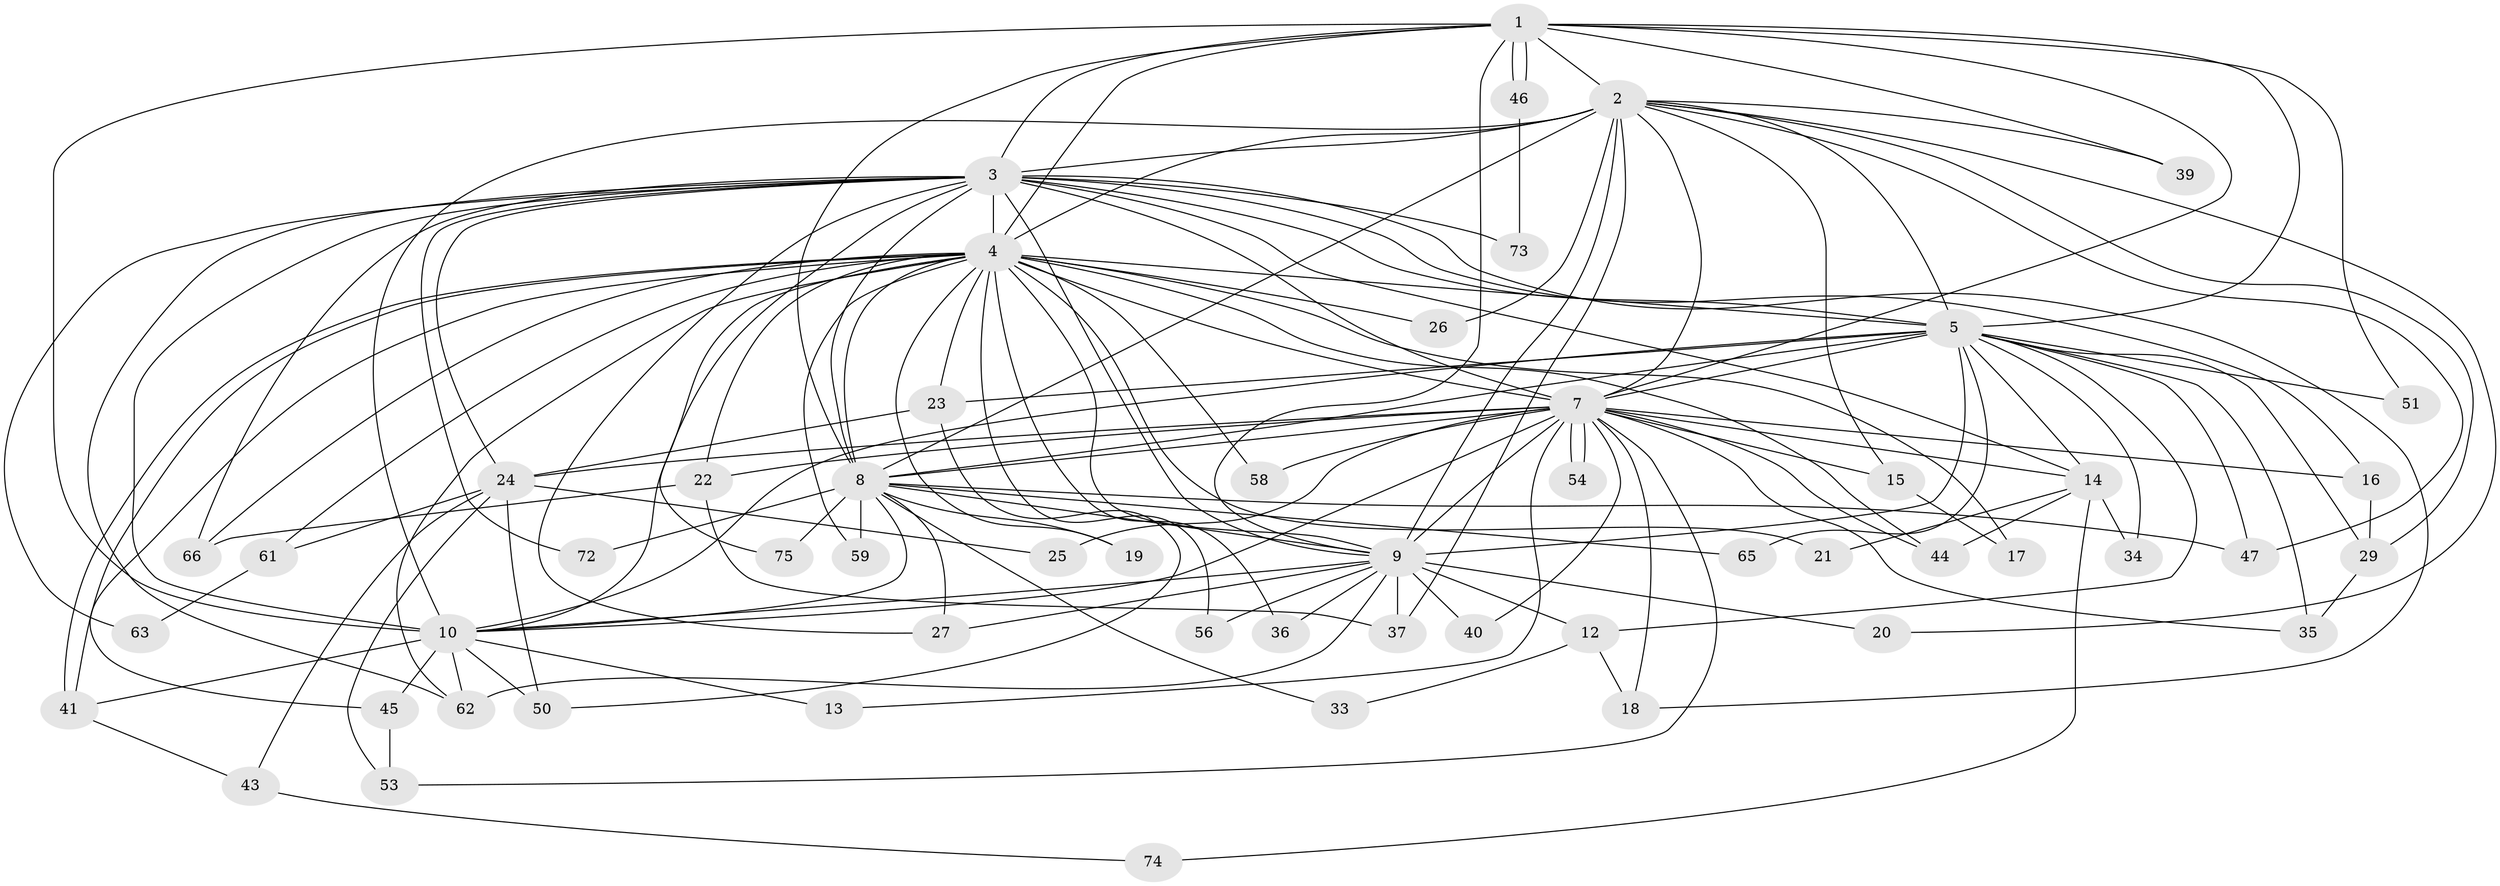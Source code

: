 // original degree distribution, {15: 0.038461538461538464, 10: 0.01282051282051282, 20: 0.01282051282051282, 28: 0.01282051282051282, 17: 0.01282051282051282, 25: 0.01282051282051282, 18: 0.01282051282051282, 19: 0.01282051282051282, 3: 0.2564102564102564, 4: 0.10256410256410256, 2: 0.48717948717948717, 7: 0.01282051282051282, 5: 0.01282051282051282}
// Generated by graph-tools (version 1.1) at 2025/11/02/27/25 16:11:01]
// undirected, 55 vertices, 143 edges
graph export_dot {
graph [start="1"]
  node [color=gray90,style=filled];
  1 [super="+48"];
  2 [super="+6"];
  3 [super="+57"];
  4 [super="+11"];
  5 [super="+31"];
  7 [super="+64"];
  8 [super="+28"];
  9 [super="+67"];
  10 [super="+78"];
  12;
  13;
  14 [super="+30"];
  15;
  16;
  17;
  18;
  19;
  20;
  21;
  22;
  23;
  24 [super="+32"];
  25;
  26;
  27 [super="+55"];
  29 [super="+38"];
  33;
  34;
  35 [super="+77"];
  36;
  37;
  39;
  40 [super="+42"];
  41 [super="+49"];
  43;
  44 [super="+71"];
  45;
  46 [super="+69"];
  47 [super="+52"];
  50 [super="+76"];
  51;
  53 [super="+60"];
  54;
  56;
  58;
  59;
  61;
  62 [super="+68"];
  63;
  65;
  66 [super="+70"];
  72;
  73;
  74;
  75;
  1 -- 2 [weight=2];
  1 -- 3;
  1 -- 4;
  1 -- 5;
  1 -- 7;
  1 -- 8;
  1 -- 9;
  1 -- 10 [weight=2];
  1 -- 39;
  1 -- 46 [weight=2];
  1 -- 46;
  1 -- 51;
  2 -- 3 [weight=2];
  2 -- 4 [weight=2];
  2 -- 5 [weight=2];
  2 -- 7 [weight=2];
  2 -- 8 [weight=2];
  2 -- 9 [weight=2];
  2 -- 10 [weight=2];
  2 -- 26;
  2 -- 37;
  2 -- 39;
  2 -- 15;
  2 -- 47;
  2 -- 20;
  2 -- 29;
  3 -- 4;
  3 -- 5;
  3 -- 7;
  3 -- 8 [weight=2];
  3 -- 9;
  3 -- 10;
  3 -- 14;
  3 -- 16;
  3 -- 24;
  3 -- 62;
  3 -- 72;
  3 -- 73;
  3 -- 75;
  3 -- 18;
  3 -- 63;
  3 -- 27;
  3 -- 66;
  4 -- 5;
  4 -- 7 [weight=2];
  4 -- 8;
  4 -- 9;
  4 -- 10;
  4 -- 17;
  4 -- 19;
  4 -- 21;
  4 -- 22;
  4 -- 23;
  4 -- 26;
  4 -- 36;
  4 -- 41;
  4 -- 41;
  4 -- 44;
  4 -- 45;
  4 -- 56;
  4 -- 59;
  4 -- 61;
  4 -- 66;
  4 -- 58;
  4 -- 62;
  5 -- 7;
  5 -- 8;
  5 -- 9 [weight=2];
  5 -- 10;
  5 -- 12;
  5 -- 14;
  5 -- 23;
  5 -- 29;
  5 -- 35;
  5 -- 51;
  5 -- 65;
  5 -- 34;
  5 -- 47;
  7 -- 8;
  7 -- 9;
  7 -- 10;
  7 -- 13;
  7 -- 15;
  7 -- 16;
  7 -- 18;
  7 -- 22;
  7 -- 25;
  7 -- 35;
  7 -- 40;
  7 -- 53;
  7 -- 54;
  7 -- 54;
  7 -- 58;
  7 -- 24;
  7 -- 14;
  7 -- 44;
  8 -- 9;
  8 -- 10;
  8 -- 19;
  8 -- 27;
  8 -- 33;
  8 -- 47;
  8 -- 59;
  8 -- 65;
  8 -- 72;
  8 -- 75;
  9 -- 10;
  9 -- 12;
  9 -- 20;
  9 -- 27;
  9 -- 36;
  9 -- 40 [weight=2];
  9 -- 56;
  9 -- 62;
  9 -- 37;
  10 -- 13;
  10 -- 45;
  10 -- 41;
  10 -- 62;
  10 -- 50;
  12 -- 18;
  12 -- 33;
  14 -- 21;
  14 -- 34;
  14 -- 74;
  14 -- 44;
  15 -- 17;
  16 -- 29;
  22 -- 37;
  22 -- 66;
  23 -- 24;
  23 -- 50;
  24 -- 25;
  24 -- 50;
  24 -- 61;
  24 -- 43;
  24 -- 53;
  29 -- 35;
  41 -- 43;
  43 -- 74;
  45 -- 53;
  46 -- 73;
  61 -- 63;
}
